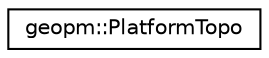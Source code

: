 digraph "Graphical Class Hierarchy"
{
  edge [fontname="Helvetica",fontsize="10",labelfontname="Helvetica",labelfontsize="10"];
  node [fontname="Helvetica",fontsize="10",shape=record];
  rankdir="LR";
  Node0 [label="geopm::PlatformTopo",height=0.2,width=0.4,color="black", fillcolor="white", style="filled",URL="$classgeopm_1_1_platform_topo.html"];
}
